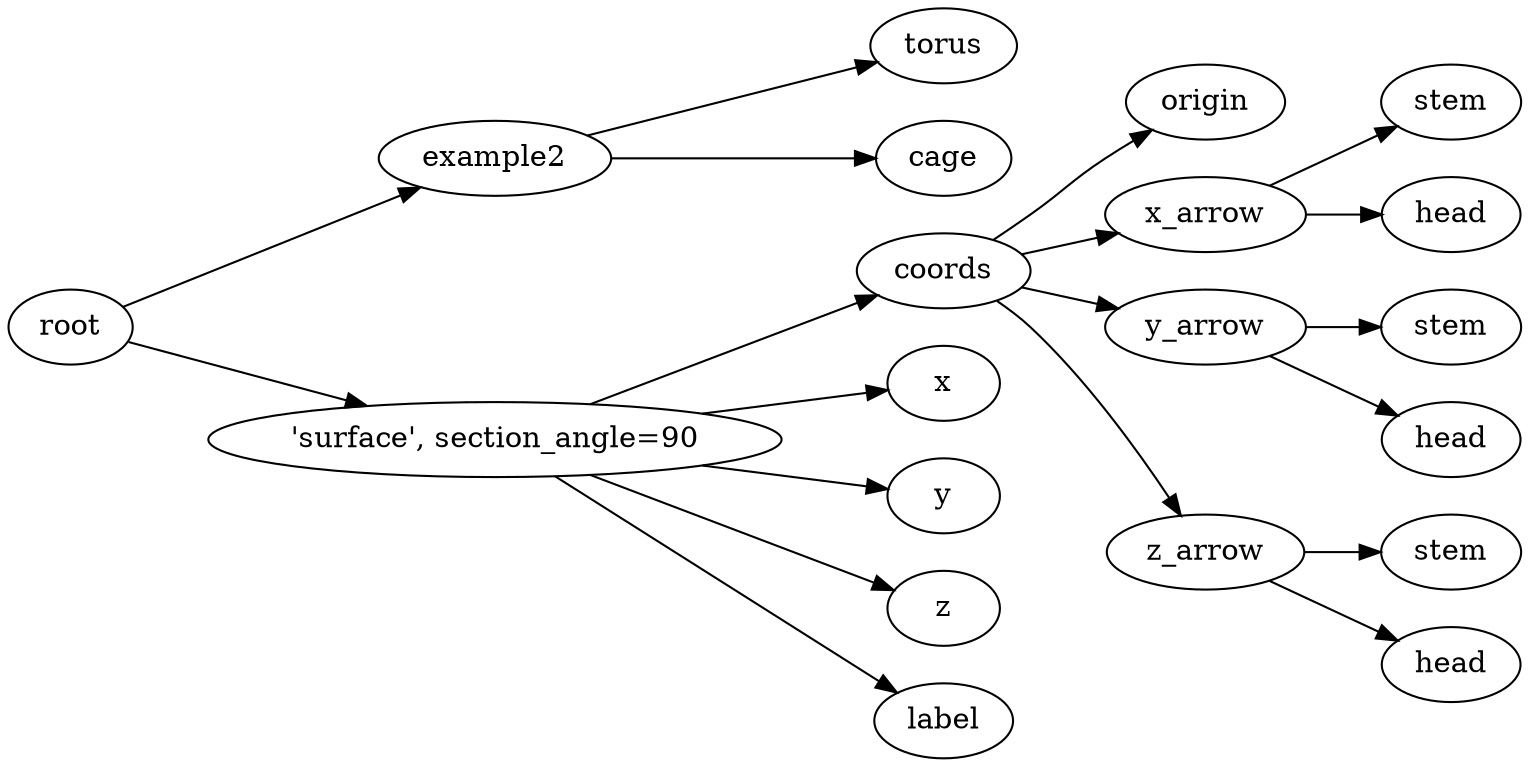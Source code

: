 digraph example2 {
	graph [rankdir=LR]
	root_101 [label=root href="javascript:s=&quot;\(\)\nNone&quot;; console.log(s); alert(s);"]
	example2_102 [label=example2 href="javascript:s=&quot;\(&#x27;example2&#x27;,\)\nTorus&quot;; console.log(s); alert(s);" tooltip=Torus]
	torus_103 [label=torus href="javascript:s=&quot;\(&#x27;example2&#x27;,\ &#x27;torus&#x27;\)\nRotateExtrude&quot;; console.log(s); alert(s);" tooltip=RotateExtrude]
	cage_104 [label=cage href="javascript:s=&quot;\(&#x27;example2&#x27;,\ &#x27;cage&#x27;\)\nRotateExtrude&quot;; console.log(s); alert(s);" tooltip=RotateExtrude]
	105 [label="'surface',\ section_angle=90" href="javascript:s=&quot;\(&quot;&#x27;surface&#x27;,\ section_angle=90&quot;,\)\nAnnotatedCoordinates&quot;; console.log(s); alert(s);" tooltip=AnnotatedCoordinates]
	coords_106 [label=coords href="javascript:s=&quot;\(&quot;&#x27;surface&#x27;,\ section_angle=90&quot;,\ &#x27;coords&#x27;\)\nCoordinates&quot;; console.log(s); alert(s);" tooltip=Coordinates]
	origin_107 [label=origin href="javascript:s=&quot;\(&quot;&#x27;surface&#x27;,\ section_angle=90&quot;,\ &#x27;coords&#x27;,\ &#x27;origin&#x27;\)\nCoordinatesCage&quot;; console.log(s); alert(s);" tooltip=CoordinatesCage]
	x_arrow_108 [label=x_arrow href="javascript:s=&quot;\(&quot;&#x27;surface&#x27;,\ section_angle=90&quot;,\ &#x27;coords&#x27;,\ &#x27;x_arrow&#x27;\)\nArrow&quot;; console.log(s); alert(s);" tooltip=Arrow]
	stem_109 [label=stem href="javascript:s=&quot;\(&quot;&#x27;surface&#x27;,\ section_angle=90&quot;,\ &#x27;coords&#x27;,\ &#x27;x_arrow&#x27;,\ &#x27;stem&#x27;\)\nCone&quot;; console.log(s); alert(s);" tooltip=Cone]
	head_110 [label=head href="javascript:s=&quot;\(&quot;&#x27;surface&#x27;,\ section_angle=90&quot;,\ &#x27;coords&#x27;,\ &#x27;x_arrow&#x27;,\ &#x27;head&#x27;\)\nCone&quot;; console.log(s); alert(s);" tooltip=Cone]
	y_arrow_111 [label=y_arrow href="javascript:s=&quot;\(&quot;&#x27;surface&#x27;,\ section_angle=90&quot;,\ &#x27;coords&#x27;,\ &#x27;y_arrow&#x27;\)\nArrow&quot;; console.log(s); alert(s);" tooltip=Arrow]
	stem_112 [label=stem href="javascript:s=&quot;\(&quot;&#x27;surface&#x27;,\ section_angle=90&quot;,\ &#x27;coords&#x27;,\ &#x27;y_arrow&#x27;,\ &#x27;stem&#x27;\)\nCone&quot;; console.log(s); alert(s);" tooltip=Cone]
	head_113 [label=head href="javascript:s=&quot;\(&quot;&#x27;surface&#x27;,\ section_angle=90&quot;,\ &#x27;coords&#x27;,\ &#x27;y_arrow&#x27;,\ &#x27;head&#x27;\)\nCone&quot;; console.log(s); alert(s);" tooltip=Cone]
	z_arrow_114 [label=z_arrow href="javascript:s=&quot;\(&quot;&#x27;surface&#x27;,\ section_angle=90&quot;,\ &#x27;coords&#x27;,\ &#x27;z_arrow&#x27;\)\nArrow&quot;; console.log(s); alert(s);" tooltip=Arrow]
	stem_115 [label=stem href="javascript:s=&quot;\(&quot;&#x27;surface&#x27;,\ section_angle=90&quot;,\ &#x27;coords&#x27;,\ &#x27;z_arrow&#x27;,\ &#x27;stem&#x27;\)\nCone&quot;; console.log(s); alert(s);" tooltip=Cone]
	head_116 [label=head href="javascript:s=&quot;\(&quot;&#x27;surface&#x27;,\ section_angle=90&quot;,\ &#x27;coords&#x27;,\ &#x27;z_arrow&#x27;,\ &#x27;head&#x27;\)\nCone&quot;; console.log(s); alert(s);" tooltip=Cone]
	x_117 [label=x href="javascript:s=&quot;\(&quot;&#x27;surface&#x27;,\ section_angle=90&quot;,\ &#x27;x&#x27;\)\nText&quot;; console.log(s); alert(s);" tooltip=Text]
	y_118 [label=y href="javascript:s=&quot;\(&quot;&#x27;surface&#x27;,\ section_angle=90&quot;,\ &#x27;y&#x27;\)\nText&quot;; console.log(s); alert(s);" tooltip=Text]
	z_119 [label=z href="javascript:s=&quot;\(&quot;&#x27;surface&#x27;,\ section_angle=90&quot;,\ &#x27;z&#x27;\)\nText&quot;; console.log(s); alert(s);" tooltip=Text]
	label_120 [label=label href="javascript:s=&quot;\(&quot;&#x27;surface&#x27;,\ section_angle=90&quot;,\ &#x27;label&#x27;\)\nText&quot;; console.log(s); alert(s);" tooltip=Text]
	root_101 -> example2_102
	example2_102 -> torus_103
	example2_102 -> cage_104
	root_101 -> 105
	105 -> coords_106
	coords_106 -> origin_107
	coords_106 -> x_arrow_108
	x_arrow_108 -> stem_109
	x_arrow_108 -> head_110
	coords_106 -> y_arrow_111
	y_arrow_111 -> stem_112
	y_arrow_111 -> head_113
	coords_106 -> z_arrow_114
	z_arrow_114 -> stem_115
	z_arrow_114 -> head_116
	105 -> x_117
	105 -> y_118
	105 -> z_119
	105 -> label_120
}
